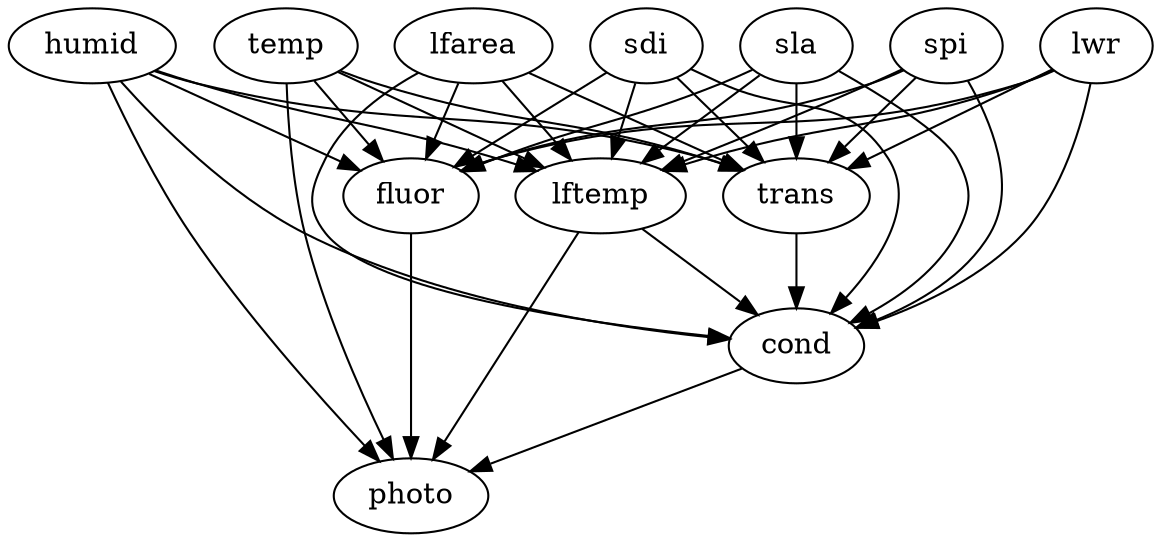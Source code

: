 digraph {
  
  sla -> lftemp;
  lwr -> lftemp;
  lfarea -> lftemp;
  spi -> lftemp;
  sdi -> lftemp;
  humid -> lftemp;
  temp -> lftemp;
  
  sla -> fluor;
  lwr -> fluor;
  lfarea -> fluor;
  spi -> fluor;
  sdi -> fluor;
  humid -> fluor;
  temp -> fluor;

  sla -> trans;
  lwr -> trans;
  lfarea -> trans;
  spi -> trans;
  sdi -> trans;
  humid -> trans;
  temp -> trans;

  sla -> cond;
  lwr -> cond;
  lfarea -> cond;
  spi -> cond;
  sdi -> cond;
  humid -> cond;
  lftemp -> cond;
  trans -> cond;

  /*
  lftemp -> fluor [dir="both"];
  lftemp -> trans [dir="both"];
  lftemp -> cond [dir="both"];

  fluor -> trans [dir="both"];
  fluor -> cond [dir="both"];

  trans -> cond [dir="both"];
  */

  lftemp -> photo;
  fluor -> photo;
  cond -> photo;
  humid -> photo;
  temp -> photo;
}